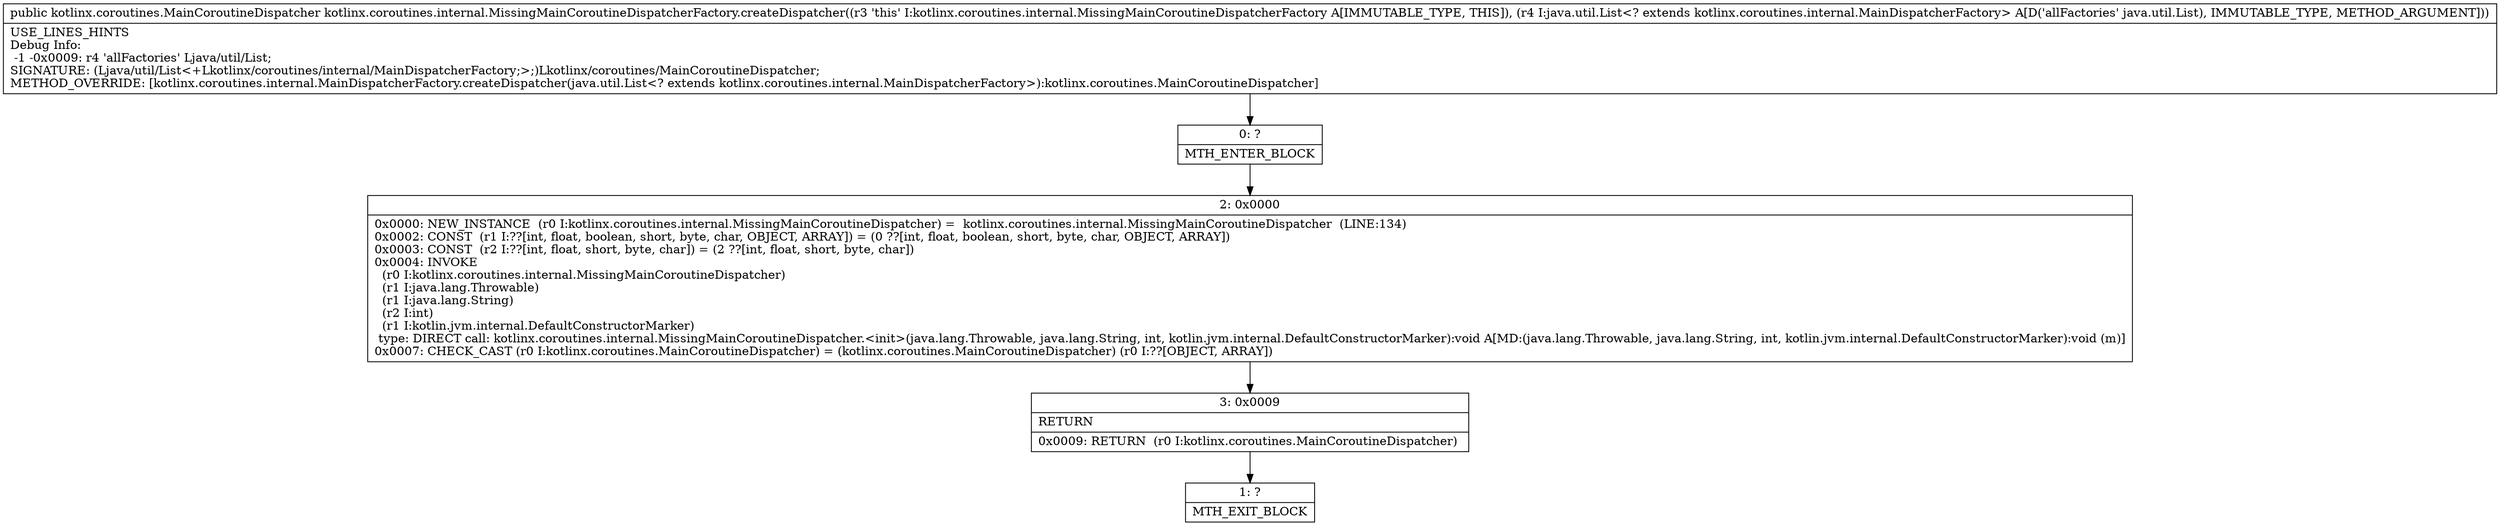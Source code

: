 digraph "CFG forkotlinx.coroutines.internal.MissingMainCoroutineDispatcherFactory.createDispatcher(Ljava\/util\/List;)Lkotlinx\/coroutines\/MainCoroutineDispatcher;" {
Node_0 [shape=record,label="{0\:\ ?|MTH_ENTER_BLOCK\l}"];
Node_2 [shape=record,label="{2\:\ 0x0000|0x0000: NEW_INSTANCE  (r0 I:kotlinx.coroutines.internal.MissingMainCoroutineDispatcher) =  kotlinx.coroutines.internal.MissingMainCoroutineDispatcher  (LINE:134)\l0x0002: CONST  (r1 I:??[int, float, boolean, short, byte, char, OBJECT, ARRAY]) = (0 ??[int, float, boolean, short, byte, char, OBJECT, ARRAY]) \l0x0003: CONST  (r2 I:??[int, float, short, byte, char]) = (2 ??[int, float, short, byte, char]) \l0x0004: INVOKE  \l  (r0 I:kotlinx.coroutines.internal.MissingMainCoroutineDispatcher)\l  (r1 I:java.lang.Throwable)\l  (r1 I:java.lang.String)\l  (r2 I:int)\l  (r1 I:kotlin.jvm.internal.DefaultConstructorMarker)\l type: DIRECT call: kotlinx.coroutines.internal.MissingMainCoroutineDispatcher.\<init\>(java.lang.Throwable, java.lang.String, int, kotlin.jvm.internal.DefaultConstructorMarker):void A[MD:(java.lang.Throwable, java.lang.String, int, kotlin.jvm.internal.DefaultConstructorMarker):void (m)]\l0x0007: CHECK_CAST (r0 I:kotlinx.coroutines.MainCoroutineDispatcher) = (kotlinx.coroutines.MainCoroutineDispatcher) (r0 I:??[OBJECT, ARRAY]) \l}"];
Node_3 [shape=record,label="{3\:\ 0x0009|RETURN\l|0x0009: RETURN  (r0 I:kotlinx.coroutines.MainCoroutineDispatcher) \l}"];
Node_1 [shape=record,label="{1\:\ ?|MTH_EXIT_BLOCK\l}"];
MethodNode[shape=record,label="{public kotlinx.coroutines.MainCoroutineDispatcher kotlinx.coroutines.internal.MissingMainCoroutineDispatcherFactory.createDispatcher((r3 'this' I:kotlinx.coroutines.internal.MissingMainCoroutineDispatcherFactory A[IMMUTABLE_TYPE, THIS]), (r4 I:java.util.List\<? extends kotlinx.coroutines.internal.MainDispatcherFactory\> A[D('allFactories' java.util.List), IMMUTABLE_TYPE, METHOD_ARGUMENT]))  | USE_LINES_HINTS\lDebug Info:\l  \-1 \-0x0009: r4 'allFactories' Ljava\/util\/List;\lSIGNATURE: (Ljava\/util\/List\<+Lkotlinx\/coroutines\/internal\/MainDispatcherFactory;\>;)Lkotlinx\/coroutines\/MainCoroutineDispatcher;\lMETHOD_OVERRIDE: [kotlinx.coroutines.internal.MainDispatcherFactory.createDispatcher(java.util.List\<? extends kotlinx.coroutines.internal.MainDispatcherFactory\>):kotlinx.coroutines.MainCoroutineDispatcher]\l}"];
MethodNode -> Node_0;Node_0 -> Node_2;
Node_2 -> Node_3;
Node_3 -> Node_1;
}

